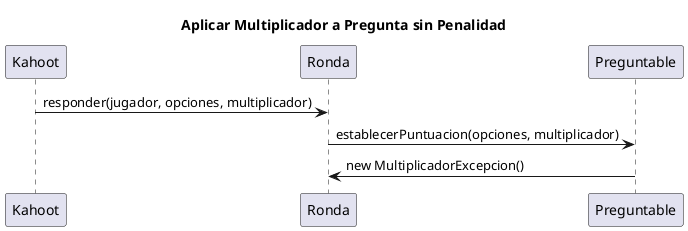 @startuml

title Aplicar Multiplicador a Pregunta sin Penalidad

Kahoot -> Ronda: responder(jugador, opciones, multiplicador)
Ronda -> Preguntable: establecerPuntuacion(opciones, multiplicador)
Preguntable -> Ronda: new MultiplicadorExcepcion()

@enduml
